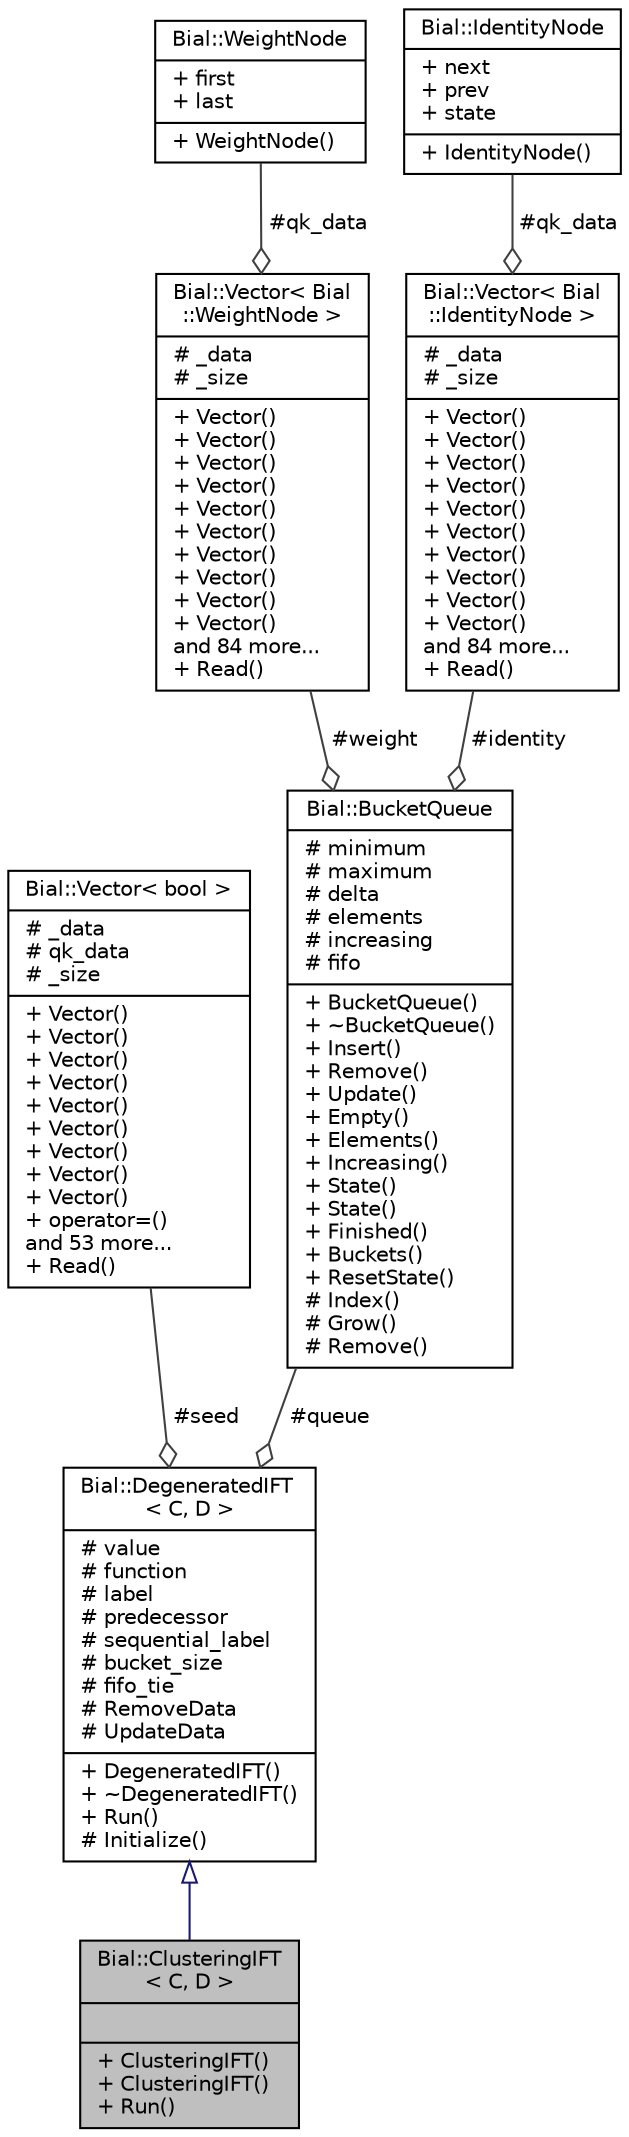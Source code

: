 digraph "Bial::ClusteringIFT&lt; C, D &gt;"
{
  edge [fontname="Helvetica",fontsize="10",labelfontname="Helvetica",labelfontsize="10"];
  node [fontname="Helvetica",fontsize="10",shape=record];
  Node1 [label="{Bial::ClusteringIFT\l\< C, D \>\n||+ ClusteringIFT()\l+ ClusteringIFT()\l+ Run()\l}",height=0.2,width=0.4,color="black", fillcolor="grey75", style="filled", fontcolor="black"];
  Node2 -> Node1 [dir="back",color="midnightblue",fontsize="10",style="solid",arrowtail="onormal",fontname="Helvetica"];
  Node2 [label="{Bial::DegeneratedIFT\l\< C, D \>\n|# value\l# function\l# label\l# predecessor\l# sequential_label\l# bucket_size\l# fifo_tie\l# RemoveData\l# UpdateData\l|+ DegeneratedIFT()\l+ ~DegeneratedIFT()\l+ Run()\l# Initialize()\l}",height=0.2,width=0.4,color="black", fillcolor="white", style="filled",URL="$class_bial_1_1_degenerated_i_f_t.html"];
  Node3 -> Node2 [color="grey25",fontsize="10",style="solid",label=" #seed" ,arrowhead="odiamond",fontname="Helvetica"];
  Node3 [label="{Bial::Vector\< bool \>\n|# _data\l# qk_data\l# _size\l|+ Vector()\l+ Vector()\l+ Vector()\l+ Vector()\l+ Vector()\l+ Vector()\l+ Vector()\l+ Vector()\l+ Vector()\l+ operator=()\land 53 more...\l+ Read()\l}",height=0.2,width=0.4,color="black", fillcolor="white", style="filled",URL="$class_bial_1_1_vector_3_01bool_01_4.html"];
  Node4 -> Node2 [color="grey25",fontsize="10",style="solid",label=" #queue" ,arrowhead="odiamond",fontname="Helvetica"];
  Node4 [label="{Bial::BucketQueue\n|# minimum\l# maximum\l# delta\l# elements\l# increasing\l# fifo\l|+ BucketQueue()\l+ ~BucketQueue()\l+ Insert()\l+ Remove()\l+ Update()\l+ Empty()\l+ Elements()\l+ Increasing()\l+ State()\l+ State()\l+ Finished()\l+ Buckets()\l+ ResetState()\l# Index()\l# Grow()\l# Remove()\l}",height=0.2,width=0.4,color="black", fillcolor="white", style="filled",URL="$class_bial_1_1_bucket_queue.html",tooltip="Standard bucket queue class, that may work with both integer or real values. "];
  Node5 -> Node4 [color="grey25",fontsize="10",style="solid",label=" #weight" ,arrowhead="odiamond",fontname="Helvetica"];
  Node5 [label="{Bial::Vector\< Bial\l::WeightNode \>\n|# _data\l# _size\l|+ Vector()\l+ Vector()\l+ Vector()\l+ Vector()\l+ Vector()\l+ Vector()\l+ Vector()\l+ Vector()\l+ Vector()\l+ Vector()\land 84 more...\l+ Read()\l}",height=0.2,width=0.4,color="black", fillcolor="white", style="filled",URL="$class_bial_1_1_vector.html"];
  Node6 -> Node5 [color="grey25",fontsize="10",style="solid",label=" #qk_data" ,arrowhead="odiamond",fontname="Helvetica"];
  Node6 [label="{Bial::WeightNode\n|+ first\l+ last\l|+ WeightNode()\l}",height=0.2,width=0.4,color="black", fillcolor="white", style="filled",URL="$class_bial_1_1_weight_node.html"];
  Node7 -> Node4 [color="grey25",fontsize="10",style="solid",label=" #identity" ,arrowhead="odiamond",fontname="Helvetica"];
  Node7 [label="{Bial::Vector\< Bial\l::IdentityNode \>\n|# _data\l# _size\l|+ Vector()\l+ Vector()\l+ Vector()\l+ Vector()\l+ Vector()\l+ Vector()\l+ Vector()\l+ Vector()\l+ Vector()\l+ Vector()\land 84 more...\l+ Read()\l}",height=0.2,width=0.4,color="black", fillcolor="white", style="filled",URL="$class_bial_1_1_vector.html"];
  Node8 -> Node7 [color="grey25",fontsize="10",style="solid",label=" #qk_data" ,arrowhead="odiamond",fontname="Helvetica"];
  Node8 [label="{Bial::IdentityNode\n|+ next\l+ prev\l+ state\l|+ IdentityNode()\l}",height=0.2,width=0.4,color="black", fillcolor="white", style="filled",URL="$class_bial_1_1_identity_node.html"];
}
